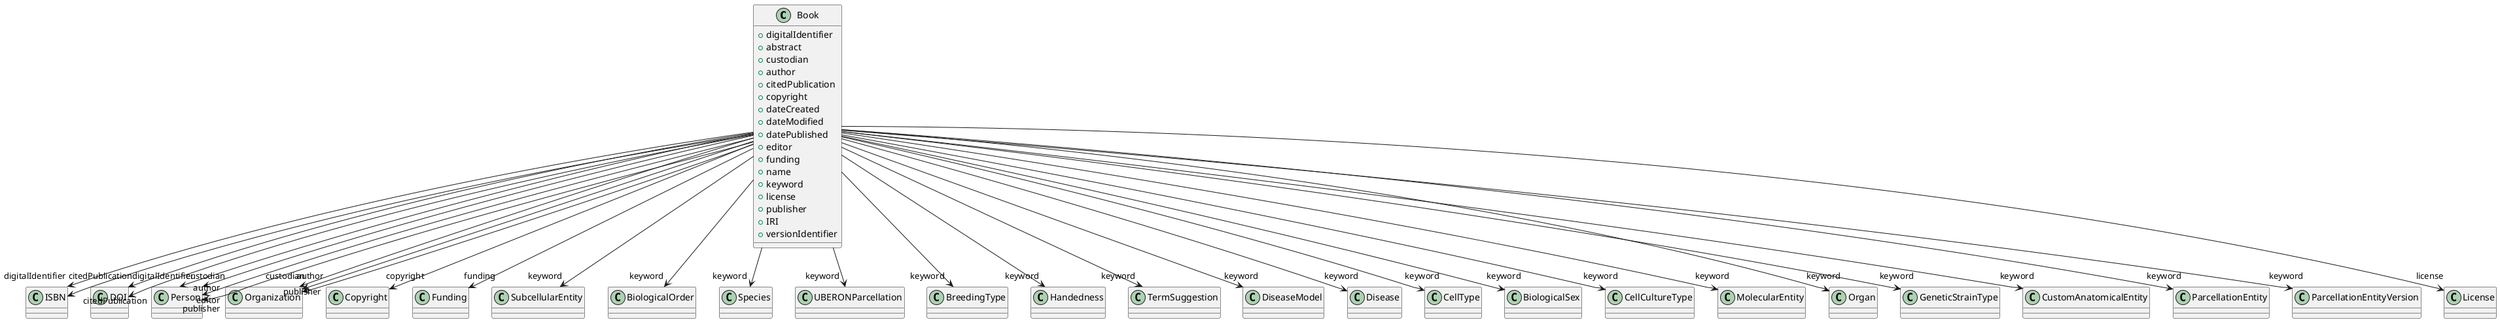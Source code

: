 @startuml
class Book {
+digitalIdentifier
+abstract
+custodian
+author
+citedPublication
+copyright
+dateCreated
+dateModified
+datePublished
+editor
+funding
+name
+keyword
+license
+publisher
+IRI
+versionIdentifier

}
Book -d-> "digitalIdentifier" ISBN
Book -d-> "digitalIdentifier" DOI
Book -d-> "custodian" Person
Book -d-> "custodian" Organization
Book -d-> "author" Person
Book -d-> "author" Organization
Book -d-> "citedPublication" DOI
Book -d-> "citedPublication" ISBN
Book -d-> "copyright" Copyright
Book -d-> "editor" Person
Book -d-> "funding" Funding
Book -d-> "keyword" SubcellularEntity
Book -d-> "keyword" BiologicalOrder
Book -d-> "keyword" Species
Book -d-> "keyword" UBERONParcellation
Book -d-> "keyword" BreedingType
Book -d-> "keyword" Handedness
Book -d-> "keyword" TermSuggestion
Book -d-> "keyword" DiseaseModel
Book -d-> "keyword" Disease
Book -d-> "keyword" CellType
Book -d-> "keyword" BiologicalSex
Book -d-> "keyword" CellCultureType
Book -d-> "keyword" MolecularEntity
Book -d-> "keyword" Organ
Book -d-> "keyword" GeneticStrainType
Book -d-> "keyword" CustomAnatomicalEntity
Book -d-> "keyword" ParcellationEntity
Book -d-> "keyword" ParcellationEntityVersion
Book -d-> "license" License
Book -d-> "publisher" Person
Book -d-> "publisher" Organization

@enduml